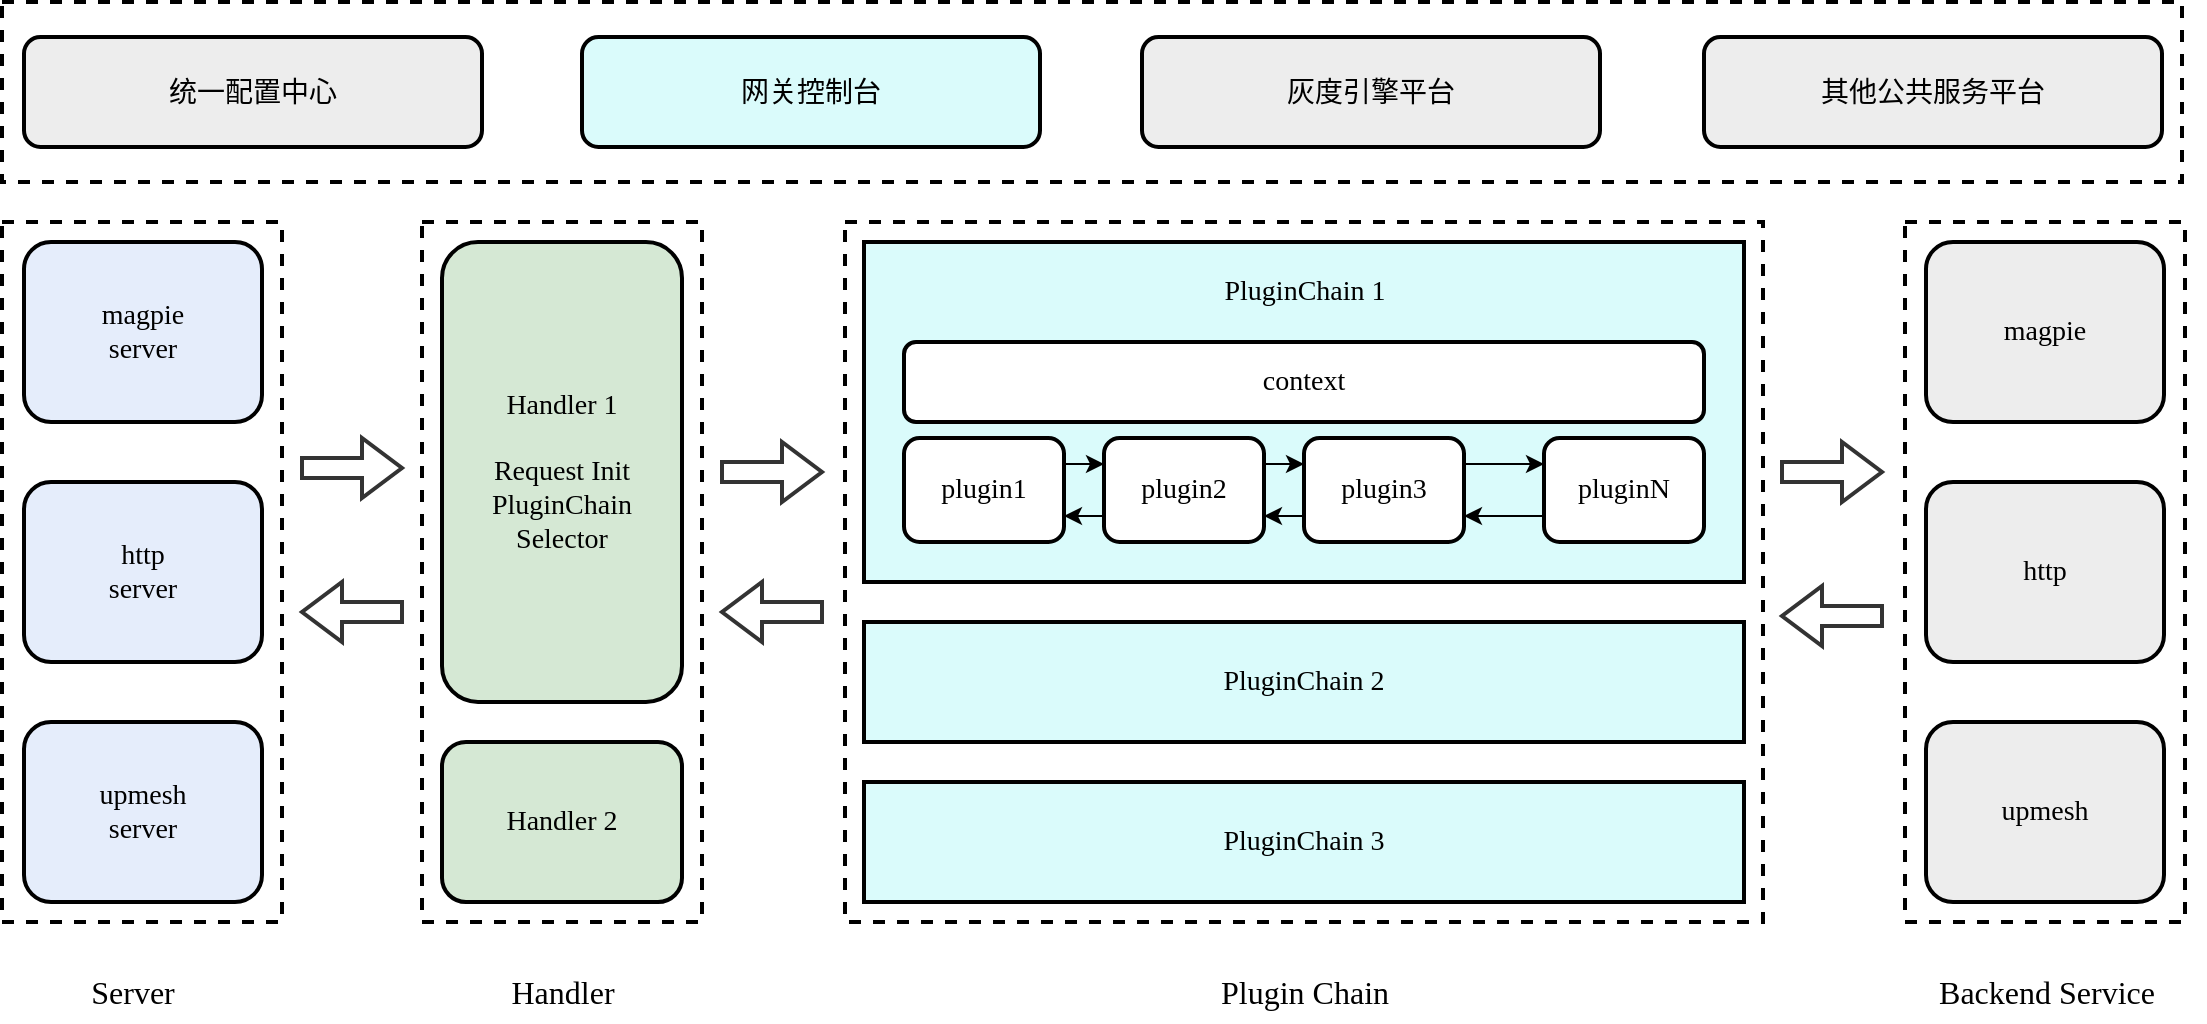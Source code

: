 <mxfile version="20.5.3" type="github"><diagram id="CWYp-yPeZb07b5jP2aeF" name="第 1 页"><mxGraphModel dx="1343" dy="671" grid="1" gridSize="10" guides="1" tooltips="1" connect="1" arrows="1" fold="1" page="1" pageScale="1" pageWidth="1169" pageHeight="1654" math="0" shadow="0"><root><mxCell id="0"/><mxCell id="1" parent="0"/><mxCell id="b0JBQSY8PROs8lflSIHP-45" value="" style="rounded=0;whiteSpace=wrap;html=1;strokeColor=#000000;strokeWidth=2;fontFamily=Verdana;fontSize=14;fillStyle=solid;fillColor=none;dashed=1;" vertex="1" parent="1"><mxGeometry x="40" y="80" width="1090" height="90" as="geometry"/></mxCell><mxCell id="b0JBQSY8PROs8lflSIHP-31" value="" style="rounded=0;whiteSpace=wrap;html=1;strokeColor=#000000;strokeWidth=2;fontFamily=Verdana;fontSize=14;fillStyle=solid;fillColor=none;dashed=1;" vertex="1" parent="1"><mxGeometry x="991.5" y="190" width="140" height="350" as="geometry"/></mxCell><mxCell id="b0JBQSY8PROs8lflSIHP-29" value="" style="rounded=0;whiteSpace=wrap;html=1;strokeColor=#000000;strokeWidth=2;fontFamily=Verdana;fontSize=14;fillStyle=solid;fillColor=none;dashed=1;" vertex="1" parent="1"><mxGeometry x="250" y="190" width="140" height="350" as="geometry"/></mxCell><mxCell id="b0JBQSY8PROs8lflSIHP-30" value="" style="rounded=0;whiteSpace=wrap;html=1;strokeColor=#000000;strokeWidth=2;fontFamily=Verdana;fontSize=14;fillStyle=solid;fillColor=none;dashed=1;" vertex="1" parent="1"><mxGeometry x="461.5" y="190" width="459" height="350" as="geometry"/></mxCell><mxCell id="b0JBQSY8PROs8lflSIHP-28" value="" style="rounded=0;whiteSpace=wrap;html=1;strokeColor=#000000;strokeWidth=2;fontFamily=Verdana;fontSize=14;fillStyle=solid;fillColor=none;dashed=1;" vertex="1" parent="1"><mxGeometry x="40" y="190" width="140" height="350" as="geometry"/></mxCell><mxCell id="b0JBQSY8PROs8lflSIHP-1" value="&lt;font style=&quot;font-size: 14px;&quot;&gt;统一配置中心&lt;/font&gt;" style="rounded=1;whiteSpace=wrap;html=1;strokeWidth=2;fillColor=#EDEDED;" vertex="1" parent="1"><mxGeometry x="51" y="97.5" width="229" height="55" as="geometry"/></mxCell><mxCell id="b0JBQSY8PROs8lflSIHP-5" value="magpie&lt;br&gt;server" style="rounded=1;whiteSpace=wrap;html=1;strokeColor=#000000;strokeWidth=2;fontFamily=Verdana;fontSize=14;fillColor=#E5EDFB;" vertex="1" parent="1"><mxGeometry x="51" y="200" width="119" height="90" as="geometry"/></mxCell><mxCell id="b0JBQSY8PROs8lflSIHP-8" value="Handler 1&lt;br&gt;&lt;br&gt;Request Init&lt;br&gt;PluginChain&lt;br&gt;Selector" style="rounded=1;whiteSpace=wrap;html=1;strokeColor=#000000;strokeWidth=2;fontFamily=Verdana;fontSize=14;fillColor=#D5E8D4;" vertex="1" parent="1"><mxGeometry x="260" y="200" width="120" height="230" as="geometry"/></mxCell><mxCell id="b0JBQSY8PROs8lflSIHP-9" value="Handler 2" style="rounded=1;whiteSpace=wrap;html=1;strokeColor=#000000;strokeWidth=2;fontFamily=Verdana;fontSize=14;fillColor=#D5E8D4;" vertex="1" parent="1"><mxGeometry x="260" y="450" width="120" height="80" as="geometry"/></mxCell><mxCell id="b0JBQSY8PROs8lflSIHP-13" value="&lt;div style=&quot;text-align: justify;&quot;&gt;&lt;br&gt;&lt;/div&gt;" style="rounded=0;whiteSpace=wrap;html=1;strokeColor=#000000;strokeWidth=2;fontFamily=Verdana;fontSize=14;align=left;fillColor=#DAFBFB;" vertex="1" parent="1"><mxGeometry x="471" y="200" width="440" height="170" as="geometry"/></mxCell><mxCell id="b0JBQSY8PROs8lflSIHP-14" value="context" style="rounded=1;whiteSpace=wrap;html=1;strokeColor=#000000;strokeWidth=2;fontFamily=Verdana;fontSize=14;" vertex="1" parent="1"><mxGeometry x="491" y="250" width="400" height="40" as="geometry"/></mxCell><mxCell id="b0JBQSY8PROs8lflSIHP-49" style="edgeStyle=orthogonalEdgeStyle;rounded=0;orthogonalLoop=1;jettySize=auto;html=1;exitX=1;exitY=0.25;exitDx=0;exitDy=0;entryX=0;entryY=0.25;entryDx=0;entryDy=0;fontFamily=Verdana;fontSize=14;" edge="1" parent="1" source="b0JBQSY8PROs8lflSIHP-15" target="b0JBQSY8PROs8lflSIHP-16"><mxGeometry relative="1" as="geometry"/></mxCell><mxCell id="b0JBQSY8PROs8lflSIHP-15" value="plugin1" style="rounded=1;whiteSpace=wrap;html=1;strokeColor=#000000;strokeWidth=2;fontFamily=Verdana;fontSize=14;" vertex="1" parent="1"><mxGeometry x="491" y="298" width="80" height="52" as="geometry"/></mxCell><mxCell id="b0JBQSY8PROs8lflSIHP-50" style="edgeStyle=orthogonalEdgeStyle;rounded=0;orthogonalLoop=1;jettySize=auto;html=1;exitX=0;exitY=0.75;exitDx=0;exitDy=0;entryX=1;entryY=0.75;entryDx=0;entryDy=0;fontFamily=Verdana;fontSize=14;" edge="1" parent="1" source="b0JBQSY8PROs8lflSIHP-16" target="b0JBQSY8PROs8lflSIHP-15"><mxGeometry relative="1" as="geometry"/></mxCell><mxCell id="b0JBQSY8PROs8lflSIHP-51" style="edgeStyle=orthogonalEdgeStyle;rounded=0;orthogonalLoop=1;jettySize=auto;html=1;exitX=1;exitY=0.25;exitDx=0;exitDy=0;entryX=0;entryY=0.25;entryDx=0;entryDy=0;fontFamily=Verdana;fontSize=14;" edge="1" parent="1" source="b0JBQSY8PROs8lflSIHP-16" target="b0JBQSY8PROs8lflSIHP-17"><mxGeometry relative="1" as="geometry"/></mxCell><mxCell id="b0JBQSY8PROs8lflSIHP-16" value="plugin2" style="rounded=1;whiteSpace=wrap;html=1;strokeColor=#000000;strokeWidth=2;fontFamily=Verdana;fontSize=14;" vertex="1" parent="1"><mxGeometry x="591" y="298" width="80" height="52" as="geometry"/></mxCell><mxCell id="b0JBQSY8PROs8lflSIHP-52" style="edgeStyle=orthogonalEdgeStyle;rounded=0;orthogonalLoop=1;jettySize=auto;html=1;exitX=0;exitY=0.75;exitDx=0;exitDy=0;entryX=1;entryY=0.75;entryDx=0;entryDy=0;fontFamily=Verdana;fontSize=14;" edge="1" parent="1" source="b0JBQSY8PROs8lflSIHP-17" target="b0JBQSY8PROs8lflSIHP-16"><mxGeometry relative="1" as="geometry"/></mxCell><mxCell id="b0JBQSY8PROs8lflSIHP-53" style="edgeStyle=orthogonalEdgeStyle;rounded=0;orthogonalLoop=1;jettySize=auto;html=1;exitX=1;exitY=0.25;exitDx=0;exitDy=0;entryX=0;entryY=0.25;entryDx=0;entryDy=0;fontFamily=Verdana;fontSize=14;" edge="1" parent="1" source="b0JBQSY8PROs8lflSIHP-17" target="b0JBQSY8PROs8lflSIHP-18"><mxGeometry relative="1" as="geometry"/></mxCell><mxCell id="b0JBQSY8PROs8lflSIHP-17" value="plugin3" style="rounded=1;whiteSpace=wrap;html=1;strokeColor=#000000;strokeWidth=2;fontFamily=Verdana;fontSize=14;" vertex="1" parent="1"><mxGeometry x="691" y="298" width="80" height="52" as="geometry"/></mxCell><mxCell id="b0JBQSY8PROs8lflSIHP-54" style="edgeStyle=orthogonalEdgeStyle;rounded=0;orthogonalLoop=1;jettySize=auto;html=1;exitX=0;exitY=0.75;exitDx=0;exitDy=0;entryX=1;entryY=0.75;entryDx=0;entryDy=0;fontFamily=Verdana;fontSize=14;" edge="1" parent="1" source="b0JBQSY8PROs8lflSIHP-18" target="b0JBQSY8PROs8lflSIHP-17"><mxGeometry relative="1" as="geometry"/></mxCell><mxCell id="b0JBQSY8PROs8lflSIHP-18" value="pluginN" style="rounded=1;whiteSpace=wrap;html=1;strokeColor=#000000;strokeWidth=2;fontFamily=Verdana;fontSize=14;" vertex="1" parent="1"><mxGeometry x="811" y="298" width="80" height="52" as="geometry"/></mxCell><mxCell id="b0JBQSY8PROs8lflSIHP-19" value="PluginChain 2" style="rounded=0;whiteSpace=wrap;html=1;strokeColor=#000000;strokeWidth=2;fontFamily=Verdana;fontSize=14;fillColor=#DAFBFB;" vertex="1" parent="1"><mxGeometry x="471" y="390" width="440" height="60" as="geometry"/></mxCell><mxCell id="b0JBQSY8PROs8lflSIHP-20" value="PluginChain 3" style="rounded=0;whiteSpace=wrap;html=1;strokeColor=#000000;strokeWidth=2;fontFamily=Verdana;fontSize=14;fillColor=#DAFBFB;" vertex="1" parent="1"><mxGeometry x="471" y="470" width="440" height="60" as="geometry"/></mxCell><mxCell id="b0JBQSY8PROs8lflSIHP-21" value="http&lt;br&gt;server" style="rounded=1;whiteSpace=wrap;html=1;strokeColor=#000000;strokeWidth=2;fontFamily=Verdana;fontSize=14;fillColor=#E5EDFB;" vertex="1" parent="1"><mxGeometry x="51" y="320" width="119" height="90" as="geometry"/></mxCell><mxCell id="b0JBQSY8PROs8lflSIHP-22" value="upmesh&lt;br&gt;server" style="rounded=1;whiteSpace=wrap;html=1;strokeColor=#000000;strokeWidth=2;fontFamily=Verdana;fontSize=14;fillColor=#E5EDFB;" vertex="1" parent="1"><mxGeometry x="51" y="440" width="119" height="90" as="geometry"/></mxCell><mxCell id="b0JBQSY8PROs8lflSIHP-23" value="PluginChain 1" style="text;html=1;resizable=0;autosize=1;align=center;verticalAlign=middle;points=[];fillColor=none;strokeColor=none;rounded=0;strokeWidth=2;fontFamily=Verdana;fontSize=14;" vertex="1" parent="1"><mxGeometry x="631" y="210" width="120" height="30" as="geometry"/></mxCell><mxCell id="b0JBQSY8PROs8lflSIHP-24" value="magpie" style="rounded=1;whiteSpace=wrap;html=1;strokeColor=#000000;strokeWidth=2;fontFamily=Verdana;fontSize=14;fillColor=#EDEDED;" vertex="1" parent="1"><mxGeometry x="1002" y="200" width="119" height="90" as="geometry"/></mxCell><mxCell id="b0JBQSY8PROs8lflSIHP-25" value="http" style="rounded=1;whiteSpace=wrap;html=1;strokeColor=#000000;strokeWidth=2;fontFamily=Verdana;fontSize=14;fillColor=#EDEDED;" vertex="1" parent="1"><mxGeometry x="1002" y="320" width="119" height="90" as="geometry"/></mxCell><mxCell id="b0JBQSY8PROs8lflSIHP-26" value="upmesh" style="rounded=1;whiteSpace=wrap;html=1;strokeColor=#000000;strokeWidth=2;fontFamily=Verdana;fontSize=14;fillColor=#EDEDED;" vertex="1" parent="1"><mxGeometry x="1002" y="440" width="119" height="90" as="geometry"/></mxCell><mxCell id="b0JBQSY8PROs8lflSIHP-34" value="&lt;span style=&quot;font-size: 14px;&quot;&gt;网关控制台&lt;/span&gt;" style="rounded=1;whiteSpace=wrap;html=1;strokeWidth=2;fillColor=#DAFBFB;" vertex="1" parent="1"><mxGeometry x="330" y="97.5" width="229" height="55" as="geometry"/></mxCell><mxCell id="b0JBQSY8PROs8lflSIHP-35" value="&lt;font style=&quot;font-size: 14px;&quot;&gt;灰度引擎平台&lt;/font&gt;" style="rounded=1;whiteSpace=wrap;html=1;strokeWidth=2;fillColor=#EDEDED;" vertex="1" parent="1"><mxGeometry x="610" y="97.5" width="229" height="55" as="geometry"/></mxCell><mxCell id="b0JBQSY8PROs8lflSIHP-36" value="&lt;font style=&quot;font-size: 14px;&quot;&gt;其他公共服务平台&lt;/font&gt;" style="rounded=1;whiteSpace=wrap;html=1;strokeWidth=2;fillColor=#EDEDED;" vertex="1" parent="1"><mxGeometry x="891" y="97.5" width="229" height="55" as="geometry"/></mxCell><mxCell id="b0JBQSY8PROs8lflSIHP-40" value="" style="html=1;shadow=0;dashed=0;align=center;verticalAlign=middle;shape=mxgraph.arrows2.arrow;dy=0.67;dx=20;notch=0;fillStyle=solid;strokeColor=#333333;strokeWidth=2;fontFamily=Verdana;fontSize=14;fillColor=none;" vertex="1" parent="1"><mxGeometry x="190" y="298" width="50" height="30" as="geometry"/></mxCell><mxCell id="b0JBQSY8PROs8lflSIHP-41" value="" style="html=1;shadow=0;dashed=0;align=center;verticalAlign=middle;shape=mxgraph.arrows2.arrow;dy=0.67;dx=20;notch=0;fillStyle=solid;strokeColor=#333333;strokeWidth=2;fontFamily=Verdana;fontSize=14;fillColor=none;rotation=-180;" vertex="1" parent="1"><mxGeometry x="190" y="370" width="50" height="30" as="geometry"/></mxCell><mxCell id="b0JBQSY8PROs8lflSIHP-42" value="" style="html=1;shadow=0;dashed=0;align=center;verticalAlign=middle;shape=mxgraph.arrows2.arrow;dy=0.67;dx=20;notch=0;fillStyle=solid;strokeColor=#333333;strokeWidth=2;fontFamily=Verdana;fontSize=14;fillColor=none;" vertex="1" parent="1"><mxGeometry x="400" y="300" width="50" height="30" as="geometry"/></mxCell><mxCell id="b0JBQSY8PROs8lflSIHP-44" value="" style="html=1;shadow=0;dashed=0;align=center;verticalAlign=middle;shape=mxgraph.arrows2.arrow;dy=0.67;dx=20;notch=0;fillStyle=solid;strokeColor=#333333;strokeWidth=2;fontFamily=Verdana;fontSize=14;fillColor=none;rotation=-180;" vertex="1" parent="1"><mxGeometry x="400" y="370" width="50" height="30" as="geometry"/></mxCell><mxCell id="b0JBQSY8PROs8lflSIHP-46" value="" style="html=1;shadow=0;dashed=0;align=center;verticalAlign=middle;shape=mxgraph.arrows2.arrow;dy=0.67;dx=20;notch=0;fillStyle=solid;strokeColor=#333333;strokeWidth=2;fontFamily=Verdana;fontSize=14;fillColor=none;" vertex="1" parent="1"><mxGeometry x="930" y="300" width="50" height="30" as="geometry"/></mxCell><mxCell id="b0JBQSY8PROs8lflSIHP-47" value="" style="html=1;shadow=0;dashed=0;align=center;verticalAlign=middle;shape=mxgraph.arrows2.arrow;dy=0.67;dx=20;notch=0;fillStyle=solid;strokeColor=#333333;strokeWidth=2;fontFamily=Verdana;fontSize=14;fillColor=none;rotation=-180;" vertex="1" parent="1"><mxGeometry x="930" y="372" width="50" height="30" as="geometry"/></mxCell><mxCell id="b0JBQSY8PROs8lflSIHP-55" value="&lt;font style=&quot;font-size: 16px;&quot;&gt;Server&lt;/font&gt;" style="text;html=1;resizable=0;autosize=1;align=center;verticalAlign=middle;points=[];fillColor=none;strokeColor=none;rounded=0;dashed=1;fillStyle=solid;strokeWidth=2;fontFamily=Verdana;fontSize=14;" vertex="1" parent="1"><mxGeometry x="65" y="560" width="80" height="30" as="geometry"/></mxCell><mxCell id="b0JBQSY8PROs8lflSIHP-56" value="&lt;font style=&quot;font-size: 16px;&quot;&gt;Handler&lt;/font&gt;" style="text;html=1;resizable=0;autosize=1;align=center;verticalAlign=middle;points=[];fillColor=none;strokeColor=none;rounded=0;dashed=1;fillStyle=solid;strokeWidth=2;fontFamily=Verdana;fontSize=14;" vertex="1" parent="1"><mxGeometry x="275" y="560" width="90" height="30" as="geometry"/></mxCell><mxCell id="b0JBQSY8PROs8lflSIHP-57" value="&lt;font style=&quot;font-size: 16px;&quot;&gt;Plugin Chain&lt;/font&gt;" style="text;html=1;resizable=0;autosize=1;align=center;verticalAlign=middle;points=[];fillColor=none;strokeColor=none;rounded=0;dashed=1;fillStyle=solid;strokeWidth=2;fontFamily=Verdana;fontSize=14;" vertex="1" parent="1"><mxGeometry x="631" y="560" width="120" height="30" as="geometry"/></mxCell><mxCell id="b0JBQSY8PROs8lflSIHP-58" value="&lt;font style=&quot;font-size: 16px;&quot;&gt;Backend Service&lt;/font&gt;" style="text;html=1;resizable=0;autosize=1;align=center;verticalAlign=middle;points=[];fillColor=none;strokeColor=none;rounded=0;dashed=1;fillStyle=solid;strokeWidth=2;fontFamily=Verdana;fontSize=14;" vertex="1" parent="1"><mxGeometry x="981.5" y="560" width="160" height="30" as="geometry"/></mxCell></root></mxGraphModel></diagram></mxfile>